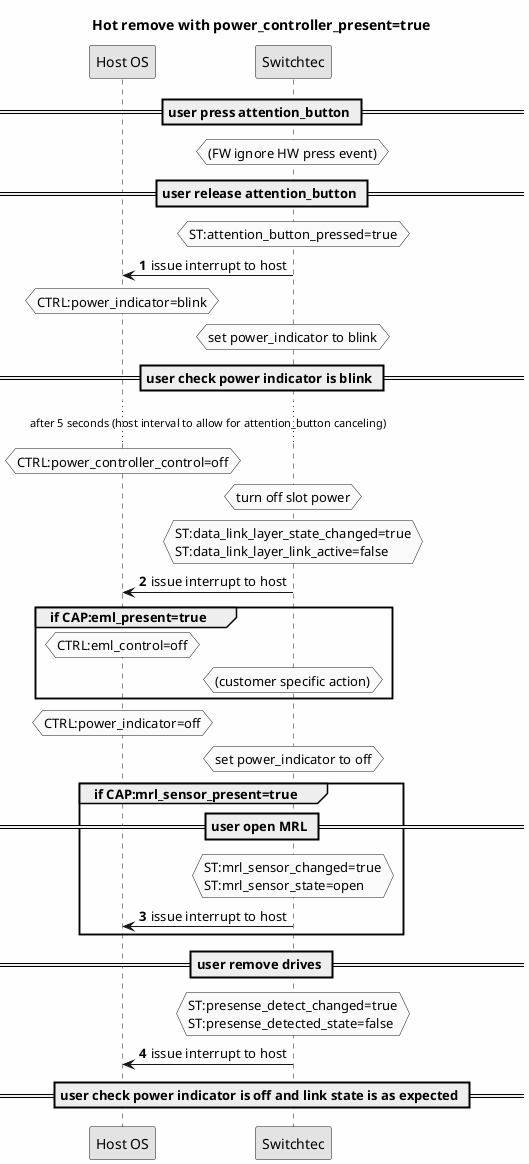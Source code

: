 @startuml
skinparam monochrome true
skinparam backgroundcolor #fefefe
skinparam defaultfontname tahoma
scale 1

participant "Host OS" as h
participant "Switchtec" as s

title Hot remove with power_controller_present=true
autonumber

== user press attention_button ==
hnote over s
	(FW ignore HW press event)
end hnote
== user release attention_button ==
hnote over s
	ST:attention_button_pressed=true
end hnote
h<-s: issue interrupt to host

hnote over h
	CTRL:power_indicator=blink
end hnote
hnote over s
	set power_indicator to blink
end hnote
== user check power indicator is blink ==
... after 5 seconds (host interval to allow for attention_button canceling) ...

hnote over h
	CTRL:power_controller_control=off
end hnote

hnote over s
	turn off slot power
end hnote
hnote over s
	ST:data_link_layer_state_changed=true
	ST:data_link_layer_link_active=false
end hnote
h<-s: issue interrupt to host

group if CAP:eml_present=true
hnote over h
	CTRL:eml_control=off
end hnote
hnote over s
	(customer specific action)
end hnote
end

hnote over h
	CTRL:power_indicator=off
end hnote
hnote over s
	set power_indicator to off
end hnote

group if CAP:mrl_sensor_present=true
== user open MRL ==
hnote over s
	ST:mrl_sensor_changed=true
	ST:mrl_sensor_state=open
end hnote
h<-s: issue interrupt to host
end

== user remove drives ==
hnote over s
	ST:presense_detect_changed=true
	ST:presense_detected_state=false
end hnote
h<-s: issue interrupt to host

== user check power indicator is off and link state is as expected ==

@enduml
